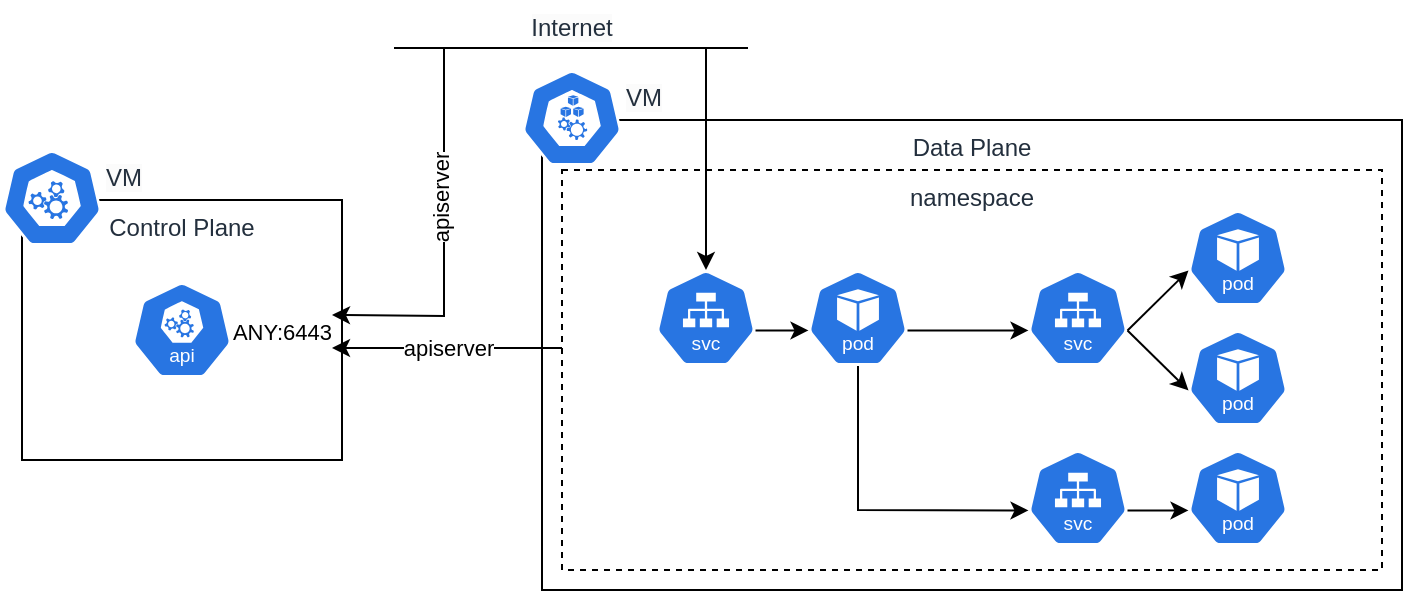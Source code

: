 <mxfile version="23.1.1" type="device">
  <diagram name="페이지-1" id="6Ciud2LX_YON1yYENwLM">
    <mxGraphModel dx="934" dy="641" grid="0" gridSize="10" guides="1" tooltips="1" connect="1" arrows="1" fold="1" page="1" pageScale="1" pageWidth="827" pageHeight="1169" math="0" shadow="0">
      <root>
        <mxCell id="0" />
        <mxCell id="1" parent="0" />
        <mxCell id="OnEs7zNqJqw-kV35xcPl-3" value="Control Plane" style="fillColor=default;strokeColor=default;dashed=0;verticalAlign=top;fontStyle=0;fontColor=#232F3D;whiteSpace=wrap;html=1;" parent="1" vertex="1">
          <mxGeometry x="74" y="233" width="160" height="130" as="geometry" />
        </mxCell>
        <mxCell id="OnEs7zNqJqw-kV35xcPl-1" value="" style="aspect=fixed;sketch=0;html=1;dashed=0;whitespace=wrap;fillColor=#2875E2;strokeColor=#ffffff;points=[[0.005,0.63,0],[0.1,0.2,0],[0.9,0.2,0],[0.5,0,0],[0.995,0.63,0],[0.72,0.99,0],[0.5,1,0],[0.28,0.99,0]];shape=mxgraph.kubernetes.icon2;prIcon=control_plane" parent="1" vertex="1">
          <mxGeometry x="64" y="208" width="50" height="48" as="geometry" />
        </mxCell>
        <mxCell id="OnEs7zNqJqw-kV35xcPl-5" value="" style="aspect=fixed;sketch=0;html=1;dashed=0;whitespace=wrap;fillColor=#2875E2;strokeColor=#ffffff;points=[[0.005,0.63,0],[0.1,0.2,0],[0.9,0.2,0],[0.5,0,0],[0.995,0.63,0],[0.72,0.99,0],[0.5,1,0],[0.28,0.99,0]];shape=mxgraph.kubernetes.icon2;kubernetesLabel=1;prIcon=api" parent="1" vertex="1">
          <mxGeometry x="129" y="274" width="50" height="48" as="geometry" />
        </mxCell>
        <mxCell id="OnEs7zNqJqw-kV35xcPl-6" value="&lt;span style=&quot;color: rgb(35, 47, 61); font-family: Helvetica; font-size: 12px; font-style: normal; font-variant-ligatures: normal; font-variant-caps: normal; font-weight: 400; letter-spacing: normal; orphans: 2; text-align: center; text-indent: 0px; text-transform: none; widows: 2; word-spacing: 0px; -webkit-text-stroke-width: 0px; background-color: rgb(251, 251, 251); text-decoration-thickness: initial; text-decoration-style: initial; text-decoration-color: initial; float: none; display: inline !important;&quot;&gt;VM&lt;/span&gt;" style="text;whiteSpace=wrap;html=1;" parent="1" vertex="1">
          <mxGeometry x="114" y="208" width="70" height="30" as="geometry" />
        </mxCell>
        <mxCell id="OnEs7zNqJqw-kV35xcPl-7" value="Data Plane" style="fillColor=default;strokeColor=default;dashed=0;verticalAlign=top;fontStyle=0;fontColor=#232F3D;whiteSpace=wrap;html=1;" parent="1" vertex="1">
          <mxGeometry x="334" y="193" width="430" height="235" as="geometry" />
        </mxCell>
        <mxCell id="OnEs7zNqJqw-kV35xcPl-10" value="&lt;span style=&quot;color: rgb(35, 47, 61); font-family: Helvetica; font-size: 12px; font-style: normal; font-variant-ligatures: normal; font-variant-caps: normal; font-weight: 400; letter-spacing: normal; orphans: 2; text-align: center; text-indent: 0px; text-transform: none; widows: 2; word-spacing: 0px; -webkit-text-stroke-width: 0px; background-color: rgb(251, 251, 251); text-decoration-thickness: initial; text-decoration-style: initial; text-decoration-color: initial; float: none; display: inline !important;&quot;&gt;VM&lt;/span&gt;" style="text;whiteSpace=wrap;html=1;" parent="1" vertex="1">
          <mxGeometry x="374" y="168" width="70" height="30" as="geometry" />
        </mxCell>
        <mxCell id="OnEs7zNqJqw-kV35xcPl-11" value="" style="aspect=fixed;sketch=0;html=1;dashed=0;whitespace=wrap;fillColor=#2875E2;strokeColor=#ffffff;points=[[0.005,0.63,0],[0.1,0.2,0],[0.9,0.2,0],[0.5,0,0],[0.995,0.63,0],[0.72,0.99,0],[0.5,1,0],[0.28,0.99,0]];shape=mxgraph.kubernetes.icon2;prIcon=node" parent="1" vertex="1">
          <mxGeometry x="324" y="168" width="50" height="48" as="geometry" />
        </mxCell>
        <mxCell id="OnEs7zNqJqw-kV35xcPl-15" value="" style="endArrow=classic;html=1;rounded=0;" parent="1" edge="1">
          <mxGeometry relative="1" as="geometry">
            <mxPoint x="344" y="307" as="sourcePoint" />
            <mxPoint x="229" y="307" as="targetPoint" />
          </mxGeometry>
        </mxCell>
        <mxCell id="OnEs7zNqJqw-kV35xcPl-16" value="apiserver" style="edgeLabel;resizable=0;html=1;align=center;verticalAlign=middle;" parent="OnEs7zNqJqw-kV35xcPl-15" connectable="0" vertex="1">
          <mxGeometry relative="1" as="geometry" />
        </mxCell>
        <mxCell id="OnEs7zNqJqw-kV35xcPl-18" value="ANY:6443" style="edgeLabel;resizable=0;html=1;align=right;verticalAlign=bottom;" parent="OnEs7zNqJqw-kV35xcPl-15" connectable="0" vertex="1">
          <mxGeometry x="1" relative="1" as="geometry" />
        </mxCell>
        <mxCell id="OnEs7zNqJqw-kV35xcPl-20" value="namespace" style="fillColor=default;strokeColor=default;dashed=1;verticalAlign=top;fontStyle=0;fontColor=#232F3D;whiteSpace=wrap;html=1;" parent="1" vertex="1">
          <mxGeometry x="344" y="218" width="410" height="200" as="geometry" />
        </mxCell>
        <mxCell id="OnEs7zNqJqw-kV35xcPl-21" value="" style="aspect=fixed;sketch=0;html=1;dashed=0;whitespace=wrap;fillColor=#2875E2;strokeColor=#ffffff;points=[[0.005,0.63,0],[0.1,0.2,0],[0.9,0.2,0],[0.5,0,0],[0.995,0.63,0],[0.72,0.99,0],[0.5,1,0],[0.28,0.99,0]];shape=mxgraph.kubernetes.icon2;kubernetesLabel=1;prIcon=svc" parent="1" vertex="1">
          <mxGeometry x="391" y="268" width="50" height="48" as="geometry" />
        </mxCell>
        <mxCell id="OnEs7zNqJqw-kV35xcPl-24" value="" style="aspect=fixed;sketch=0;html=1;dashed=0;whitespace=wrap;fillColor=#2875E2;strokeColor=#ffffff;points=[[0.005,0.63,0],[0.1,0.2,0],[0.9,0.2,0],[0.5,0,0],[0.995,0.63,0],[0.72,0.99,0],[0.5,1,0],[0.28,0.99,0]];shape=mxgraph.kubernetes.icon2;kubernetesLabel=1;prIcon=svc" parent="1" vertex="1">
          <mxGeometry x="577" y="268" width="50" height="48" as="geometry" />
        </mxCell>
        <mxCell id="OnEs7zNqJqw-kV35xcPl-26" value="" style="aspect=fixed;sketch=0;html=1;dashed=0;whitespace=wrap;fillColor=#2875E2;strokeColor=#ffffff;points=[[0.005,0.63,0],[0.1,0.2,0],[0.9,0.2,0],[0.5,0,0],[0.995,0.63,0],[0.72,0.99,0],[0.5,1,0],[0.28,0.99,0]];shape=mxgraph.kubernetes.icon2;kubernetesLabel=1;prIcon=pod" parent="1" vertex="1">
          <mxGeometry x="467" y="268" width="50" height="48" as="geometry" />
        </mxCell>
        <mxCell id="OnEs7zNqJqw-kV35xcPl-27" value="" style="aspect=fixed;sketch=0;html=1;dashed=0;whitespace=wrap;fillColor=#2875E2;strokeColor=#ffffff;points=[[0.005,0.63,0],[0.1,0.2,0],[0.9,0.2,0],[0.5,0,0],[0.995,0.63,0],[0.72,0.99,0],[0.5,1,0],[0.28,0.99,0]];shape=mxgraph.kubernetes.icon2;kubernetesLabel=1;prIcon=pod" parent="1" vertex="1">
          <mxGeometry x="657" y="238" width="50" height="48" as="geometry" />
        </mxCell>
        <mxCell id="OnEs7zNqJqw-kV35xcPl-28" value="" style="aspect=fixed;sketch=0;html=1;dashed=0;whitespace=wrap;fillColor=#2875E2;strokeColor=#ffffff;points=[[0.005,0.63,0],[0.1,0.2,0],[0.9,0.2,0],[0.5,0,0],[0.995,0.63,0],[0.72,0.99,0],[0.5,1,0],[0.28,0.99,0]];shape=mxgraph.kubernetes.icon2;kubernetesLabel=1;prIcon=pod" parent="1" vertex="1">
          <mxGeometry x="657" y="298" width="50" height="48" as="geometry" />
        </mxCell>
        <mxCell id="OnEs7zNqJqw-kV35xcPl-29" value="" style="endArrow=classic;html=1;rounded=0;entryX=0.5;entryY=0;entryDx=0;entryDy=0;entryPerimeter=0;" parent="1" target="OnEs7zNqJqw-kV35xcPl-21" edge="1">
          <mxGeometry width="50" height="50" relative="1" as="geometry">
            <mxPoint x="416" y="157" as="sourcePoint" />
            <mxPoint x="484" y="58" as="targetPoint" />
          </mxGeometry>
        </mxCell>
        <mxCell id="OnEs7zNqJqw-kV35xcPl-31" value="" style="endArrow=classic;html=1;rounded=0;entryX=0.005;entryY=0.63;entryDx=0;entryDy=0;entryPerimeter=0;exitX=0.995;exitY=0.63;exitDx=0;exitDy=0;exitPerimeter=0;" parent="1" source="OnEs7zNqJqw-kV35xcPl-21" target="OnEs7zNqJqw-kV35xcPl-26" edge="1">
          <mxGeometry width="50" height="50" relative="1" as="geometry">
            <mxPoint x="427" y="142" as="sourcePoint" />
            <mxPoint x="426" y="278" as="targetPoint" />
          </mxGeometry>
        </mxCell>
        <mxCell id="OnEs7zNqJqw-kV35xcPl-32" value="" style="endArrow=classic;html=1;rounded=0;exitX=0.995;exitY=0.63;exitDx=0;exitDy=0;exitPerimeter=0;entryX=0.005;entryY=0.63;entryDx=0;entryDy=0;entryPerimeter=0;" parent="1" source="OnEs7zNqJqw-kV35xcPl-26" target="OnEs7zNqJqw-kV35xcPl-24" edge="1">
          <mxGeometry width="50" height="50" relative="1" as="geometry">
            <mxPoint x="507" y="302" as="sourcePoint" />
            <mxPoint x="477" y="308" as="targetPoint" />
          </mxGeometry>
        </mxCell>
        <mxCell id="OnEs7zNqJqw-kV35xcPl-37" value="" style="endArrow=classic;html=1;rounded=0;entryX=0.005;entryY=0.63;entryDx=0;entryDy=0;entryPerimeter=0;exitX=0.995;exitY=0.63;exitDx=0;exitDy=0;exitPerimeter=0;" parent="1" source="OnEs7zNqJqw-kV35xcPl-24" target="OnEs7zNqJqw-kV35xcPl-28" edge="1">
          <mxGeometry width="50" height="50" relative="1" as="geometry">
            <mxPoint x="527" y="308" as="sourcePoint" />
            <mxPoint x="587" y="308" as="targetPoint" />
          </mxGeometry>
        </mxCell>
        <mxCell id="OnEs7zNqJqw-kV35xcPl-38" value="" style="endArrow=classic;html=1;rounded=0;entryX=0.005;entryY=0.63;entryDx=0;entryDy=0;entryPerimeter=0;exitX=0.995;exitY=0.63;exitDx=0;exitDy=0;exitPerimeter=0;" parent="1" source="OnEs7zNqJqw-kV35xcPl-24" target="OnEs7zNqJqw-kV35xcPl-27" edge="1">
          <mxGeometry width="50" height="50" relative="1" as="geometry">
            <mxPoint x="637" y="308" as="sourcePoint" />
            <mxPoint x="667" y="338" as="targetPoint" />
          </mxGeometry>
        </mxCell>
        <mxCell id="OnEs7zNqJqw-kV35xcPl-39" value="" style="aspect=fixed;sketch=0;html=1;dashed=0;whitespace=wrap;fillColor=#2875E2;strokeColor=#ffffff;points=[[0.005,0.63,0],[0.1,0.2,0],[0.9,0.2,0],[0.5,0,0],[0.995,0.63,0],[0.72,0.99,0],[0.5,1,0],[0.28,0.99,0]];shape=mxgraph.kubernetes.icon2;kubernetesLabel=1;prIcon=svc" parent="1" vertex="1">
          <mxGeometry x="577" y="358" width="50" height="48" as="geometry" />
        </mxCell>
        <mxCell id="OnEs7zNqJqw-kV35xcPl-40" value="" style="aspect=fixed;sketch=0;html=1;dashed=0;whitespace=wrap;fillColor=#2875E2;strokeColor=#ffffff;points=[[0.005,0.63,0],[0.1,0.2,0],[0.9,0.2,0],[0.5,0,0],[0.995,0.63,0],[0.72,0.99,0],[0.5,1,0],[0.28,0.99,0]];shape=mxgraph.kubernetes.icon2;kubernetesLabel=1;prIcon=pod" parent="1" vertex="1">
          <mxGeometry x="657" y="358" width="50" height="48" as="geometry" />
        </mxCell>
        <mxCell id="OnEs7zNqJqw-kV35xcPl-41" value="" style="endArrow=classic;html=1;rounded=0;entryX=0.005;entryY=0.63;entryDx=0;entryDy=0;entryPerimeter=0;exitX=0.995;exitY=0.63;exitDx=0;exitDy=0;exitPerimeter=0;" parent="1" source="OnEs7zNqJqw-kV35xcPl-39" target="OnEs7zNqJqw-kV35xcPl-40" edge="1">
          <mxGeometry width="50" height="50" relative="1" as="geometry">
            <mxPoint x="637" y="398" as="sourcePoint" />
            <mxPoint x="667" y="428" as="targetPoint" />
          </mxGeometry>
        </mxCell>
        <mxCell id="OnEs7zNqJqw-kV35xcPl-42" value="" style="endArrow=classic;html=1;rounded=0;exitX=0.5;exitY=1;exitDx=0;exitDy=0;exitPerimeter=0;entryX=0.005;entryY=0.63;entryDx=0;entryDy=0;entryPerimeter=0;" parent="1" source="OnEs7zNqJqw-kV35xcPl-26" target="OnEs7zNqJqw-kV35xcPl-39" edge="1">
          <mxGeometry width="50" height="50" relative="1" as="geometry">
            <mxPoint x="490" y="346" as="sourcePoint" />
            <mxPoint x="550" y="346" as="targetPoint" />
            <Array as="points">
              <mxPoint x="492" y="388" />
            </Array>
          </mxGeometry>
        </mxCell>
        <mxCell id="OnEs7zNqJqw-kV35xcPl-44" value="" style="endArrow=none;html=1;rounded=0;" parent="1" edge="1">
          <mxGeometry width="50" height="50" relative="1" as="geometry">
            <mxPoint x="260" y="157" as="sourcePoint" />
            <mxPoint x="437" y="157" as="targetPoint" />
          </mxGeometry>
        </mxCell>
        <mxCell id="OnEs7zNqJqw-kV35xcPl-45" value="&lt;span style=&quot;color: rgb(35, 47, 61); font-family: Helvetica; font-size: 12px; font-style: normal; font-variant-ligatures: normal; font-variant-caps: normal; font-weight: 400; letter-spacing: normal; orphans: 2; text-indent: 0px; text-transform: none; widows: 2; word-spacing: 0px; -webkit-text-stroke-width: 0px; background-color: rgb(251, 251, 251); text-decoration-thickness: initial; text-decoration-style: initial; text-decoration-color: initial; float: none; display: inline !important;&quot;&gt;Internet&lt;/span&gt;" style="text;whiteSpace=wrap;html=1;align=center;" parent="1" vertex="1">
          <mxGeometry x="326" y="133" width="46" height="20" as="geometry" />
        </mxCell>
        <mxCell id="OnEs7zNqJqw-kV35xcPl-46" value="" style="endArrow=classic;html=1;rounded=0;" parent="1" edge="1">
          <mxGeometry relative="1" as="geometry">
            <mxPoint x="285" y="157" as="sourcePoint" />
            <mxPoint x="229" y="290.5" as="targetPoint" />
            <Array as="points">
              <mxPoint x="285" y="291" />
            </Array>
          </mxGeometry>
        </mxCell>
        <mxCell id="OnEs7zNqJqw-kV35xcPl-47" value="apiserver" style="edgeLabel;resizable=0;html=1;align=center;verticalAlign=middle;rotation=-90;" parent="OnEs7zNqJqw-kV35xcPl-46" connectable="0" vertex="1">
          <mxGeometry relative="1" as="geometry">
            <mxPoint x="-2" y="-20" as="offset" />
          </mxGeometry>
        </mxCell>
      </root>
    </mxGraphModel>
  </diagram>
</mxfile>
